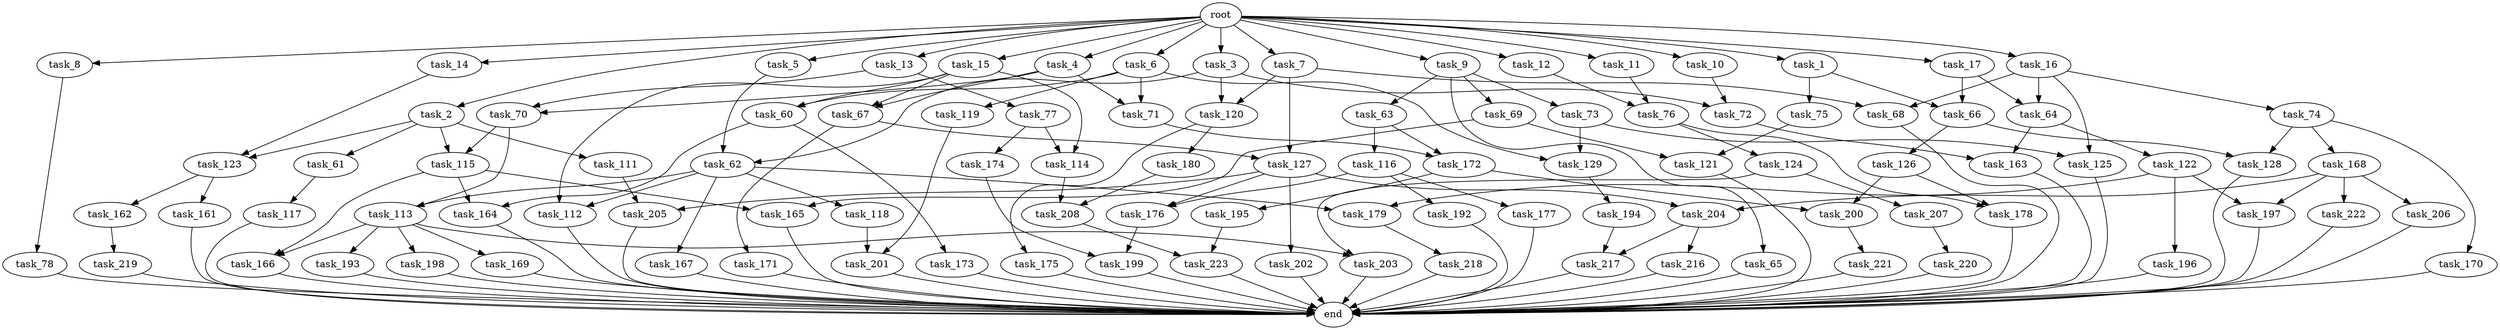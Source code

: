digraph G {
  root [size="0.000000"];
  task_1 [size="1024.000000"];
  task_2 [size="1024.000000"];
  task_3 [size="1024.000000"];
  task_4 [size="1024.000000"];
  task_5 [size="1024.000000"];
  task_6 [size="1024.000000"];
  task_7 [size="1024.000000"];
  task_8 [size="1024.000000"];
  task_9 [size="1024.000000"];
  task_10 [size="1024.000000"];
  task_11 [size="1024.000000"];
  task_12 [size="1024.000000"];
  task_13 [size="1024.000000"];
  task_14 [size="1024.000000"];
  task_15 [size="1024.000000"];
  task_16 [size="1024.000000"];
  task_17 [size="1024.000000"];
  task_60 [size="558345748480.000000"];
  task_61 [size="549755813888.000000"];
  task_62 [size="1073741824000.000000"];
  task_63 [size="858993459200.000000"];
  task_64 [size="1073741824000.000000"];
  task_65 [size="858993459200.000000"];
  task_66 [size="893353197568.000000"];
  task_67 [size="1116691496960.000000"];
  task_68 [size="1073741824000.000000"];
  task_69 [size="858993459200.000000"];
  task_70 [size="1005022347264.000000"];
  task_71 [size="833223655424.000000"];
  task_72 [size="1168231104512.000000"];
  task_73 [size="858993459200.000000"];
  task_74 [size="214748364800.000000"];
  task_75 [size="34359738368.000000"];
  task_76 [size="498216206336.000000"];
  task_77 [size="309237645312.000000"];
  task_78 [size="309237645312.000000"];
  task_111 [size="549755813888.000000"];
  task_112 [size="841813590016.000000"];
  task_113 [size="635655159808.000000"];
  task_114 [size="1279900254208.000000"];
  task_115 [size="764504178688.000000"];
  task_116 [size="549755813888.000000"];
  task_117 [size="549755813888.000000"];
  task_118 [size="420906795008.000000"];
  task_119 [size="137438953472.000000"];
  task_120 [size="1717986918400.000000"];
  task_121 [size="523986010112.000000"];
  task_122 [size="309237645312.000000"];
  task_123 [size="764504178688.000000"];
  task_124 [size="137438953472.000000"];
  task_125 [size="429496729600.000000"];
  task_126 [size="34359738368.000000"];
  task_127 [size="1168231104512.000000"];
  task_128 [size="249108103168.000000"];
  task_129 [size="352187318272.000000"];
  task_161 [size="34359738368.000000"];
  task_162 [size="34359738368.000000"];
  task_163 [size="446676598784.000000"];
  task_164 [size="730144440320.000000"];
  task_165 [size="635655159808.000000"];
  task_166 [size="970662608896.000000"];
  task_167 [size="420906795008.000000"];
  task_168 [size="214748364800.000000"];
  task_169 [size="549755813888.000000"];
  task_170 [size="214748364800.000000"];
  task_171 [size="309237645312.000000"];
  task_172 [size="858993459200.000000"];
  task_173 [size="309237645312.000000"];
  task_174 [size="858993459200.000000"];
  task_175 [size="34359738368.000000"];
  task_176 [size="730144440320.000000"];
  task_177 [size="34359738368.000000"];
  task_178 [size="687194767360.000000"];
  task_179 [size="1116691496960.000000"];
  task_180 [size="34359738368.000000"];
  task_192 [size="34359738368.000000"];
  task_193 [size="549755813888.000000"];
  task_194 [size="34359738368.000000"];
  task_195 [size="77309411328.000000"];
  task_196 [size="695784701952.000000"];
  task_197 [size="1116691496960.000000"];
  task_198 [size="549755813888.000000"];
  task_199 [size="352187318272.000000"];
  task_200 [size="627065225216.000000"];
  task_201 [size="352187318272.000000"];
  task_202 [size="695784701952.000000"];
  task_203 [size="764504178688.000000"];
  task_204 [size="1116691496960.000000"];
  task_205 [size="1391569403904.000000"];
  task_206 [size="420906795008.000000"];
  task_207 [size="214748364800.000000"];
  task_208 [size="455266533376.000000"];
  task_216 [size="549755813888.000000"];
  task_217 [size="1408749273088.000000"];
  task_218 [size="420906795008.000000"];
  task_219 [size="858993459200.000000"];
  task_220 [size="77309411328.000000"];
  task_221 [size="137438953472.000000"];
  task_222 [size="420906795008.000000"];
  task_223 [size="1245540515840.000000"];
  end [size="0.000000"];

  root -> task_1 [size="1.000000"];
  root -> task_2 [size="1.000000"];
  root -> task_3 [size="1.000000"];
  root -> task_4 [size="1.000000"];
  root -> task_5 [size="1.000000"];
  root -> task_6 [size="1.000000"];
  root -> task_7 [size="1.000000"];
  root -> task_8 [size="1.000000"];
  root -> task_9 [size="1.000000"];
  root -> task_10 [size="1.000000"];
  root -> task_11 [size="1.000000"];
  root -> task_12 [size="1.000000"];
  root -> task_13 [size="1.000000"];
  root -> task_14 [size="1.000000"];
  root -> task_15 [size="1.000000"];
  root -> task_16 [size="1.000000"];
  root -> task_17 [size="1.000000"];
  task_1 -> task_66 [size="33554432.000000"];
  task_1 -> task_75 [size="33554432.000000"];
  task_2 -> task_61 [size="536870912.000000"];
  task_2 -> task_111 [size="536870912.000000"];
  task_2 -> task_115 [size="536870912.000000"];
  task_2 -> task_123 [size="536870912.000000"];
  task_3 -> task_62 [size="838860800.000000"];
  task_3 -> task_72 [size="838860800.000000"];
  task_3 -> task_120 [size="838860800.000000"];
  task_4 -> task_67 [size="679477248.000000"];
  task_4 -> task_70 [size="679477248.000000"];
  task_4 -> task_71 [size="679477248.000000"];
  task_5 -> task_62 [size="209715200.000000"];
  task_6 -> task_60 [size="134217728.000000"];
  task_6 -> task_71 [size="134217728.000000"];
  task_6 -> task_119 [size="134217728.000000"];
  task_6 -> task_129 [size="134217728.000000"];
  task_7 -> task_68 [size="838860800.000000"];
  task_7 -> task_120 [size="838860800.000000"];
  task_7 -> task_127 [size="838860800.000000"];
  task_8 -> task_78 [size="301989888.000000"];
  task_9 -> task_63 [size="838860800.000000"];
  task_9 -> task_65 [size="838860800.000000"];
  task_9 -> task_69 [size="838860800.000000"];
  task_9 -> task_73 [size="838860800.000000"];
  task_10 -> task_72 [size="301989888.000000"];
  task_11 -> task_76 [size="411041792.000000"];
  task_12 -> task_76 [size="75497472.000000"];
  task_13 -> task_70 [size="301989888.000000"];
  task_13 -> task_77 [size="301989888.000000"];
  task_14 -> task_123 [size="209715200.000000"];
  task_15 -> task_60 [size="411041792.000000"];
  task_15 -> task_67 [size="411041792.000000"];
  task_15 -> task_112 [size="411041792.000000"];
  task_15 -> task_114 [size="411041792.000000"];
  task_16 -> task_64 [size="209715200.000000"];
  task_16 -> task_68 [size="209715200.000000"];
  task_16 -> task_74 [size="209715200.000000"];
  task_16 -> task_125 [size="209715200.000000"];
  task_17 -> task_64 [size="838860800.000000"];
  task_17 -> task_66 [size="838860800.000000"];
  task_60 -> task_164 [size="301989888.000000"];
  task_60 -> task_173 [size="301989888.000000"];
  task_61 -> task_117 [size="536870912.000000"];
  task_62 -> task_112 [size="411041792.000000"];
  task_62 -> task_113 [size="411041792.000000"];
  task_62 -> task_118 [size="411041792.000000"];
  task_62 -> task_167 [size="411041792.000000"];
  task_62 -> task_179 [size="411041792.000000"];
  task_63 -> task_116 [size="536870912.000000"];
  task_63 -> task_172 [size="536870912.000000"];
  task_64 -> task_122 [size="301989888.000000"];
  task_64 -> task_163 [size="301989888.000000"];
  task_65 -> end [size="1.000000"];
  task_66 -> task_126 [size="33554432.000000"];
  task_66 -> task_128 [size="33554432.000000"];
  task_67 -> task_127 [size="301989888.000000"];
  task_67 -> task_171 [size="301989888.000000"];
  task_68 -> end [size="1.000000"];
  task_69 -> task_121 [size="209715200.000000"];
  task_69 -> task_165 [size="209715200.000000"];
  task_70 -> task_113 [size="209715200.000000"];
  task_70 -> task_115 [size="209715200.000000"];
  task_71 -> task_172 [size="301989888.000000"];
  task_72 -> task_163 [size="134217728.000000"];
  task_73 -> task_125 [size="209715200.000000"];
  task_73 -> task_129 [size="209715200.000000"];
  task_74 -> task_128 [size="209715200.000000"];
  task_74 -> task_168 [size="209715200.000000"];
  task_74 -> task_170 [size="209715200.000000"];
  task_75 -> task_121 [size="301989888.000000"];
  task_76 -> task_124 [size="134217728.000000"];
  task_76 -> task_178 [size="134217728.000000"];
  task_77 -> task_114 [size="838860800.000000"];
  task_77 -> task_174 [size="838860800.000000"];
  task_78 -> end [size="1.000000"];
  task_111 -> task_205 [size="679477248.000000"];
  task_112 -> end [size="1.000000"];
  task_113 -> task_166 [size="536870912.000000"];
  task_113 -> task_169 [size="536870912.000000"];
  task_113 -> task_193 [size="536870912.000000"];
  task_113 -> task_198 [size="536870912.000000"];
  task_113 -> task_203 [size="536870912.000000"];
  task_114 -> task_208 [size="33554432.000000"];
  task_115 -> task_164 [size="411041792.000000"];
  task_115 -> task_165 [size="411041792.000000"];
  task_115 -> task_166 [size="411041792.000000"];
  task_116 -> task_176 [size="33554432.000000"];
  task_116 -> task_177 [size="33554432.000000"];
  task_116 -> task_192 [size="33554432.000000"];
  task_117 -> end [size="1.000000"];
  task_118 -> task_201 [size="209715200.000000"];
  task_119 -> task_201 [size="134217728.000000"];
  task_120 -> task_175 [size="33554432.000000"];
  task_120 -> task_180 [size="33554432.000000"];
  task_121 -> end [size="1.000000"];
  task_122 -> task_179 [size="679477248.000000"];
  task_122 -> task_196 [size="679477248.000000"];
  task_122 -> task_197 [size="679477248.000000"];
  task_123 -> task_161 [size="33554432.000000"];
  task_123 -> task_162 [size="33554432.000000"];
  task_124 -> task_203 [size="209715200.000000"];
  task_124 -> task_207 [size="209715200.000000"];
  task_125 -> end [size="1.000000"];
  task_126 -> task_178 [size="536870912.000000"];
  task_126 -> task_200 [size="536870912.000000"];
  task_127 -> task_176 [size="679477248.000000"];
  task_127 -> task_202 [size="679477248.000000"];
  task_127 -> task_204 [size="679477248.000000"];
  task_127 -> task_205 [size="679477248.000000"];
  task_128 -> end [size="1.000000"];
  task_129 -> task_194 [size="33554432.000000"];
  task_161 -> end [size="1.000000"];
  task_162 -> task_219 [size="838860800.000000"];
  task_163 -> end [size="1.000000"];
  task_164 -> end [size="1.000000"];
  task_165 -> end [size="1.000000"];
  task_166 -> end [size="1.000000"];
  task_167 -> end [size="1.000000"];
  task_168 -> task_197 [size="411041792.000000"];
  task_168 -> task_204 [size="411041792.000000"];
  task_168 -> task_206 [size="411041792.000000"];
  task_168 -> task_222 [size="411041792.000000"];
  task_169 -> end [size="1.000000"];
  task_170 -> end [size="1.000000"];
  task_171 -> end [size="1.000000"];
  task_172 -> task_195 [size="75497472.000000"];
  task_172 -> task_200 [size="75497472.000000"];
  task_173 -> end [size="1.000000"];
  task_174 -> task_199 [size="134217728.000000"];
  task_175 -> end [size="1.000000"];
  task_176 -> task_199 [size="209715200.000000"];
  task_177 -> end [size="1.000000"];
  task_178 -> end [size="1.000000"];
  task_179 -> task_218 [size="411041792.000000"];
  task_180 -> task_208 [size="411041792.000000"];
  task_192 -> end [size="1.000000"];
  task_193 -> end [size="1.000000"];
  task_194 -> task_217 [size="838860800.000000"];
  task_195 -> task_223 [size="536870912.000000"];
  task_196 -> end [size="1.000000"];
  task_197 -> end [size="1.000000"];
  task_198 -> end [size="1.000000"];
  task_199 -> end [size="1.000000"];
  task_200 -> task_221 [size="134217728.000000"];
  task_201 -> end [size="1.000000"];
  task_202 -> end [size="1.000000"];
  task_203 -> end [size="1.000000"];
  task_204 -> task_216 [size="536870912.000000"];
  task_204 -> task_217 [size="536870912.000000"];
  task_205 -> end [size="1.000000"];
  task_206 -> end [size="1.000000"];
  task_207 -> task_220 [size="75497472.000000"];
  task_208 -> task_223 [size="679477248.000000"];
  task_216 -> end [size="1.000000"];
  task_217 -> end [size="1.000000"];
  task_218 -> end [size="1.000000"];
  task_219 -> end [size="1.000000"];
  task_220 -> end [size="1.000000"];
  task_221 -> end [size="1.000000"];
  task_222 -> end [size="1.000000"];
  task_223 -> end [size="1.000000"];
}
